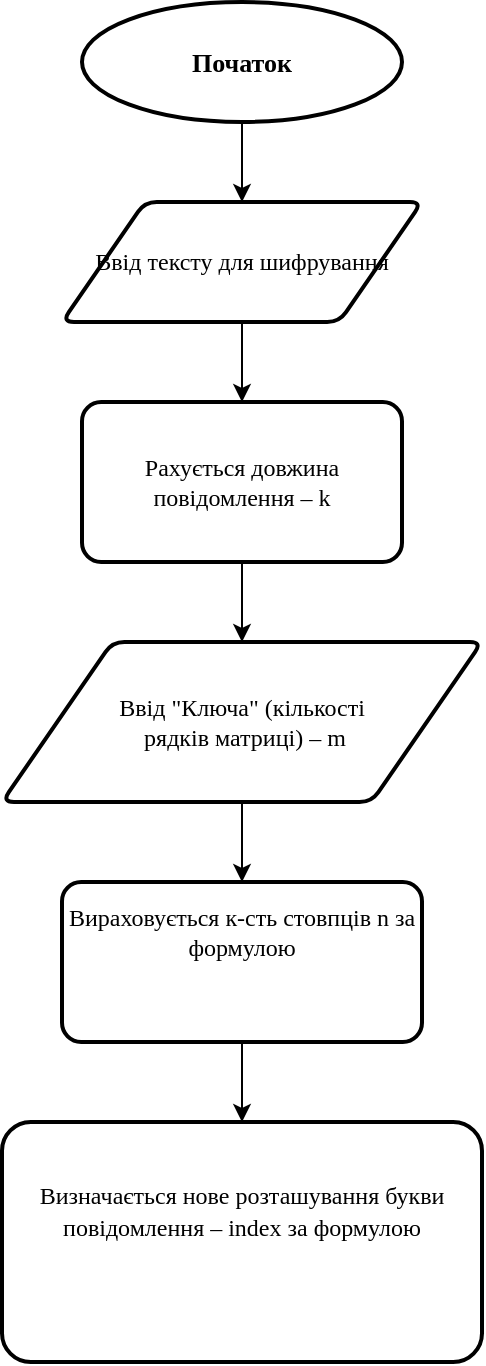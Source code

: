 <mxfile version="14.4.3" type="github">
  <diagram id="9Dp8UCiHJhZX9A7zY7ix" name="Page-1">
    <mxGraphModel dx="868" dy="460" grid="1" gridSize="10" guides="1" tooltips="1" connect="1" arrows="1" fold="1" page="1" pageScale="1" pageWidth="827" pageHeight="1169" math="0" shadow="0">
      <root>
        <mxCell id="0" />
        <mxCell id="1" parent="0" />
        <mxCell id="2GFICvNMpx9i61T2xYFO-5" value="" style="edgeStyle=orthogonalEdgeStyle;rounded=0;orthogonalLoop=1;jettySize=auto;html=1;" parent="1" source="2GFICvNMpx9i61T2xYFO-2" target="2GFICvNMpx9i61T2xYFO-3" edge="1">
          <mxGeometry relative="1" as="geometry" />
        </mxCell>
        <mxCell id="2GFICvNMpx9i61T2xYFO-2" value="&lt;h4&gt;&lt;font face=&quot;montserrat&quot; data-font-src=&quot;https://fonts.googleapis.com/css?family=montserrat&quot; style=&quot;font-size: 13px&quot;&gt;Початок&lt;/font&gt;&lt;/h4&gt;" style="strokeWidth=2;html=1;shape=mxgraph.flowchart.start_1;whiteSpace=wrap;" parent="1" vertex="1">
          <mxGeometry x="320" y="40" width="160" height="60" as="geometry" />
        </mxCell>
        <mxCell id="2GFICvNMpx9i61T2xYFO-9" value="" style="edgeStyle=orthogonalEdgeStyle;rounded=0;orthogonalLoop=1;jettySize=auto;html=1;" parent="1" source="2GFICvNMpx9i61T2xYFO-3" edge="1">
          <mxGeometry relative="1" as="geometry">
            <mxPoint x="400" y="240" as="targetPoint" />
            <Array as="points">
              <mxPoint x="400" y="230" />
              <mxPoint x="400" y="230" />
            </Array>
          </mxGeometry>
        </mxCell>
        <mxCell id="2GFICvNMpx9i61T2xYFO-3" value="&lt;font style=&quot;font-size: 12px&quot; face=&quot;montserrat&quot; data-font-src=&quot;https://fonts.googleapis.com/css?family=montserrat&quot;&gt;Ввід тексту для шифрування&lt;/font&gt;" style="shape=parallelogram;html=1;strokeWidth=2;perimeter=parallelogramPerimeter;whiteSpace=wrap;rounded=1;arcSize=12;size=0.23;" parent="1" vertex="1">
          <mxGeometry x="310" y="140" width="180" height="60" as="geometry" />
        </mxCell>
        <mxCell id="2GFICvNMpx9i61T2xYFO-12" value="" style="edgeStyle=orthogonalEdgeStyle;rounded=0;orthogonalLoop=1;jettySize=auto;html=1;" parent="1" source="2GFICvNMpx9i61T2xYFO-8" target="2GFICvNMpx9i61T2xYFO-11" edge="1">
          <mxGeometry relative="1" as="geometry" />
        </mxCell>
        <mxCell id="2GFICvNMpx9i61T2xYFO-8" value="&lt;font face=&quot;montserrat&quot; data-font-src=&quot;https://fonts.googleapis.com/css?family=montserrat&quot; style=&quot;font-size: 12px&quot;&gt;Рахується довжина повідомлення – k&lt;/font&gt;" style="whiteSpace=wrap;html=1;rounded=1;strokeWidth=2;arcSize=12;" parent="1" vertex="1">
          <mxGeometry x="320" y="240" width="160" height="80" as="geometry" />
        </mxCell>
        <mxCell id="eneFcdt_gcRfUh5A6dOr-2" value="" style="edgeStyle=orthogonalEdgeStyle;rounded=0;orthogonalLoop=1;jettySize=auto;html=1;" edge="1" parent="1" source="2GFICvNMpx9i61T2xYFO-11" target="eneFcdt_gcRfUh5A6dOr-1">
          <mxGeometry relative="1" as="geometry" />
        </mxCell>
        <mxCell id="2GFICvNMpx9i61T2xYFO-11" value="&lt;font style=&quot;font-size: 12px&quot; face=&quot;montserrat&quot; data-font-src=&quot;https://fonts.googleapis.com/css?family=montserrat&quot;&gt;Ввід &quot;Ключа&quot; (кількості&lt;br&gt;&amp;nbsp;рядків матриці) – m&lt;/font&gt;" style="shape=parallelogram;html=1;strokeWidth=2;perimeter=parallelogramPerimeter;whiteSpace=wrap;rounded=1;arcSize=12;size=0.23;" parent="1" vertex="1">
          <mxGeometry x="280" y="360" width="240" height="80" as="geometry" />
        </mxCell>
        <mxCell id="eneFcdt_gcRfUh5A6dOr-4" value="" style="edgeStyle=orthogonalEdgeStyle;rounded=0;orthogonalLoop=1;jettySize=auto;html=1;" edge="1" parent="1" source="eneFcdt_gcRfUh5A6dOr-1" target="eneFcdt_gcRfUh5A6dOr-3">
          <mxGeometry relative="1" as="geometry" />
        </mxCell>
        <mxCell id="eneFcdt_gcRfUh5A6dOr-1" value="&lt;font face=&quot;montserrat&quot; data-font-src=&quot;https://fonts.googleapis.com/css?family=montserrat&quot;&gt;&lt;font style=&quot;font-size: 12px&quot;&gt;Вираховується к-сть стовпців n за формулою&lt;br&gt;&lt;/font&gt;&lt;br&gt;&lt;font color=&quot;#ffffff&quot; style=&quot;font-size: 13px&quot;&gt;&lt;span style=&quot;text-align: left&quot;&gt;|(k-1) &lt;/span&gt;&lt;span style=&quot;text-align: left&quot;&gt;div &lt;/span&gt;&lt;span style=&quot;text-align: left&quot;&gt;n| + 1&lt;/span&gt;&lt;/font&gt;&lt;br&gt;&lt;/font&gt;" style="whiteSpace=wrap;html=1;rounded=1;strokeWidth=2;arcSize=12;" vertex="1" parent="1">
          <mxGeometry x="310" y="480" width="180" height="80" as="geometry" />
        </mxCell>
        <mxCell id="eneFcdt_gcRfUh5A6dOr-3" value="&lt;font face=&quot;montserrat&quot; data-font-src=&quot;https://fonts.googleapis.com/css?family=montserrat&quot; style=&quot;font-size: 13px&quot;&gt;&lt;font style=&quot;font-size: 12px&quot;&gt;Визначається нове розташування букви повідомлення – index за формулою&lt;br&gt;&lt;/font&gt;&lt;font color=&quot;#ffffff&quot; style=&quot;font-size: 13px&quot;&gt;&lt;br&gt;&lt;span style=&quot;text-align: left&quot;&gt;index = |m * (i mod n)| + |i div n|&lt;/span&gt;&lt;/font&gt;&lt;br&gt;&lt;/font&gt;" style="whiteSpace=wrap;html=1;rounded=1;strokeWidth=2;arcSize=12;" vertex="1" parent="1">
          <mxGeometry x="280" y="600" width="240" height="120" as="geometry" />
        </mxCell>
      </root>
    </mxGraphModel>
  </diagram>
</mxfile>

